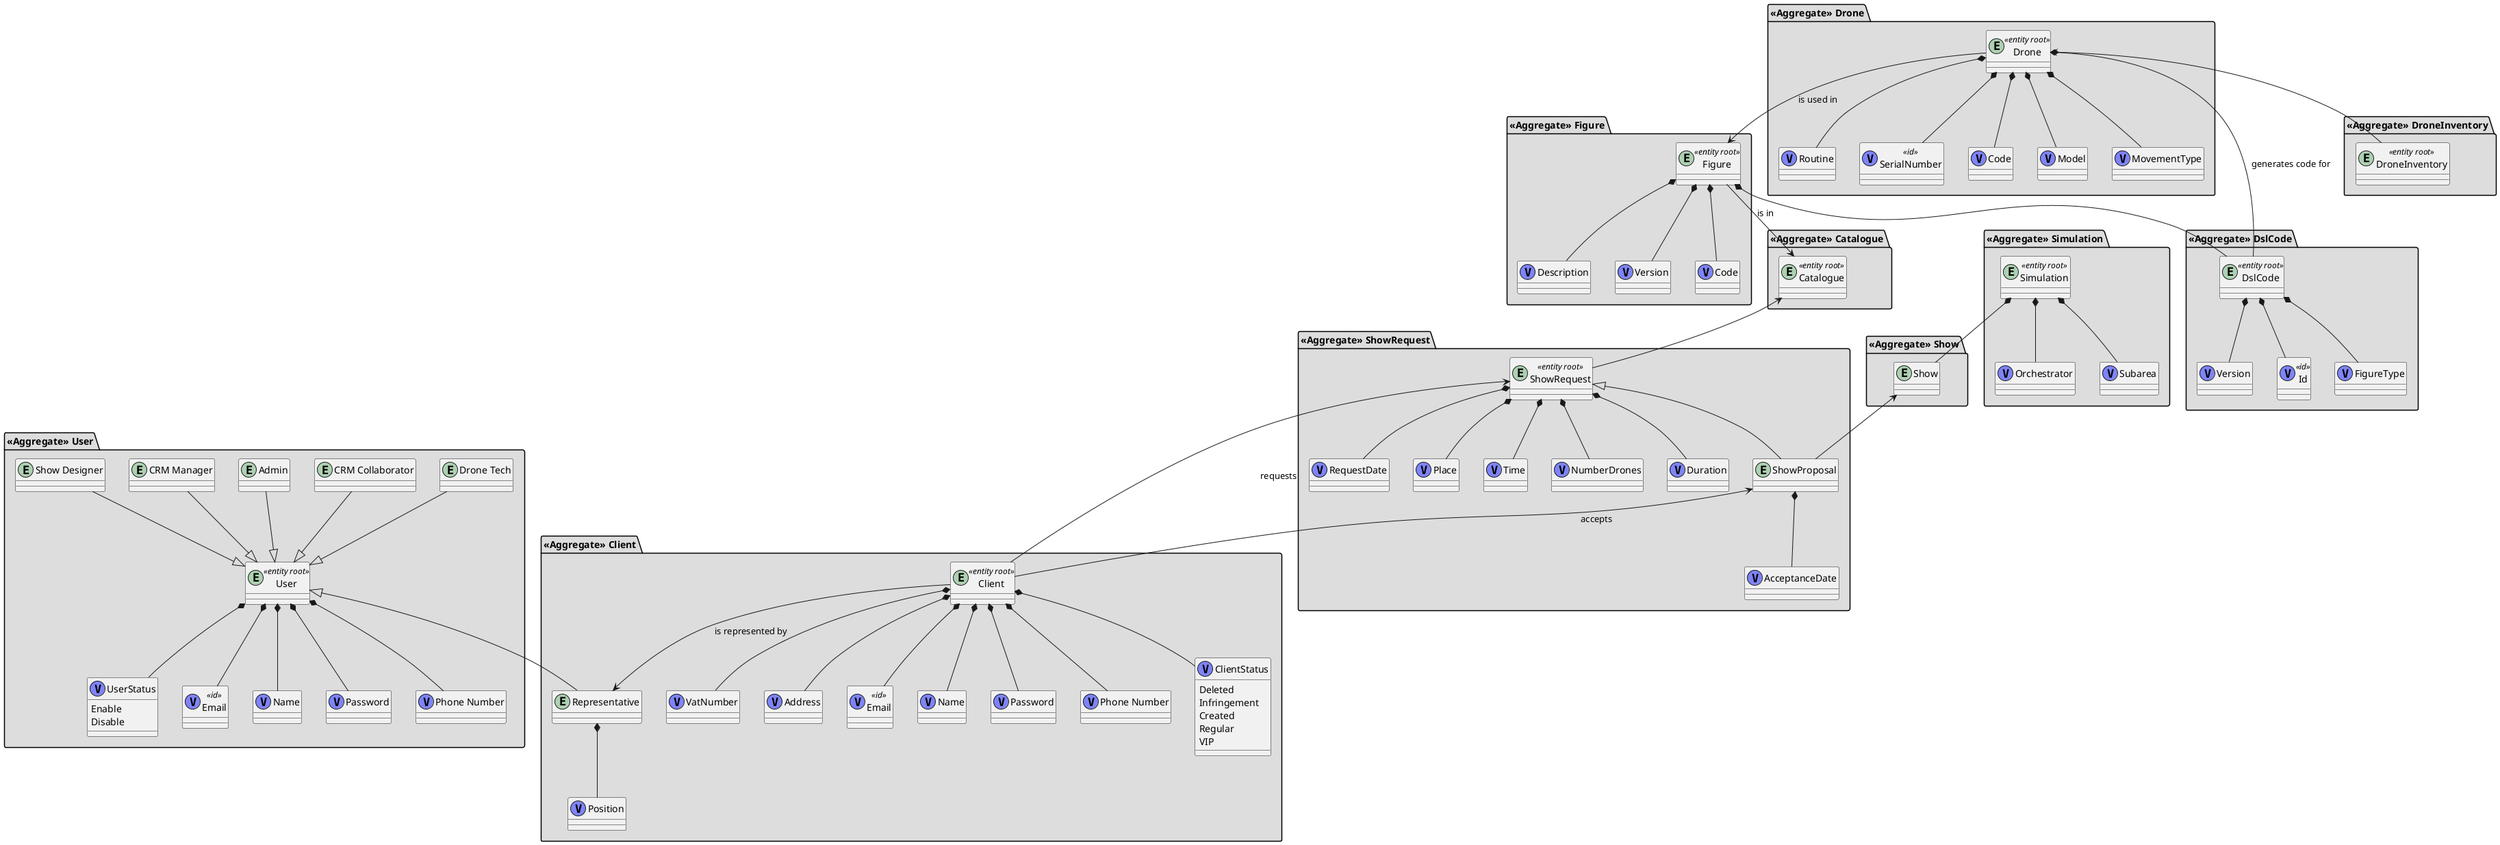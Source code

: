 @startuml

package "**«Aggregate» User**" #DDDDDD {

        entity "User" as entity_user <<entity root>> {
        }

        entity "Show Designer" as entity_showDesigner {
        }
        entity "Admin" as entity_admin {
        }
        entity "CRM Collaborator" as entity_crmcollaborator {
        }
        entity "CRM Manager" as entity_crmManager {
        }
        entity "Drone Tech" as entity_droneTech {
        }
        class "UserStatus" as vObject_userStatus <<(V, #7E84F7)>> {
            Enable
            Disable
        }


        class "Email" as vObject_email <<id>> <<(V, #7E84F7)>> {
        }

        class "Name" as vObject_name <<(V, #7E84F7)>> {
        }

        class "Password" as vObject_password <<(V, #7E84F7)>> {
        }

        class "Phone Number" as vObject_phoneNumber <<(V, #7E84F7)>> {
        }
        entity_user *--down vObject_userStatus

        entity_user <|--up entity_showDesigner
        entity_user <|--up entity_crmManager
        entity_user <|--up entity_admin
        entity_user <|--up entity_crmcollaborator
        entity_user <|--up entity_droneTech
        entity_user *--down vObject_email
        entity_user *--down vObject_password
        entity_user *--down vObject_name
        entity_user *--down vObject_phoneNumber
}




package "**«Aggregate» Client**" #DDDDDD {

        entity "Client" as entity_client <<entity root>> {
        }
        class "VatNumber" as vObject_vatNumber <<(V, #7E84F7)>> {
        }
        class "Address" as vObject_customerAddress <<(V, #7E84F7)>> {
        }
        class "Email" as vObject_email <<id>> <<(V, #7E84F7)>> {
        }

        class "Name" as vObject_name <<(V, #7E84F7)>> {
        }

        class "Password" as vObject_password <<(V, #7E84F7)>> {
        }

        class "Phone Number" as vObject_phoneNumber <<(V, #7E84F7)>> {
        }

        entity "Representative" as entity_repesentative {
        }


        class "Position" as vObject_position <<(V, #7E84F7)>> {
        }

        entity_repesentative *--down vObject_position

        class "ClientStatus" as vObject_clientStatus <<(V, #7E84F7)>> {
                    Deleted
                    Infringement
                    Created
                    Regular
                    VIP
        }

        entity_client *--down vObject_clientStatus
        entity_client *--down vObject_customerAddress
        entity_client *--down vObject_vatNumber
        entity_client *--down vObject_email
        entity_client *--down vObject_name
        entity_client *--down vObject_password
        entity_client *--down vObject_phoneNumber


}

package "**«Aggregate» Drone**" #DDDDDD {

        entity "Drone" as entity_drone <<entity root>> {
        }
        class "Routine" as vObject_routine <<(V, #7E84F7)>> {
        }
        class "SerialNumber" as vObject_serialNumber <<id>> <<(V, #7E84F7)>> {
        }
        class "Code" as vObject_code <<(V, #7E84F7)>> {
        }
        class "Model" as vObject_model <<(V, #7E84F7)>> {
        }
        class "MovementType" as vObject_movementType <<(V, #7E84F7)>> {
        }

        entity_drone *--down vObject_model
        entity_drone *--down vObject_code
        entity_drone *--down vObject_routine
        entity_drone *--down vObject_serialNumber
        entity_drone *--down vObject_movementType
}
package "**«Aggregate» DroneInventory**" #DDDDDD {

    entity "DroneInventory" as entity_droneInventory  <<entity root>> {
    }

}

package "**«Aggregate» ShowRequest**" #DDDDDD {

    entity "ShowRequest" as entity_showRequest  <<entity root>> {
    }
    entity "ShowProposal" as entity_showProposal  {
    }
    class "AcceptanceDate" as vObject_acceptanceDate <<(V, #7E84F7)>> {
    }
    class "RequestDate" as vObject_requestDate <<(V, #7E84F7)>> {
    }
    class "Place" as vObject_showPlace <<(V, #7E84F7)>> {
    }
    class "Time" as vObject_showTime <<(V, #7E84F7)>> {
    }
    class "NumberDrones" as vObject_showNumberDrones <<(V, #7E84F7)>> {
    }
    class "Duration" as vObject_showDuration <<(V, #7E84F7)>> {
    }

    entity_showRequest *--down vObject_showPlace
    entity_showRequest *--down vObject_showTime
    entity_showRequest *--down vObject_showNumberDrones
    entity_showRequest *--down vObject_showDuration

    entity_showRequest *--down vObject_requestDate
    entity_showProposal *--down vObject_acceptanceDate

}

package "**«Aggregate» Show**" #DDDDDD {


    entity "Show" as entity_show    {
    }

}

package "**«Aggregate» Simulation**" #DDDDDD {

    entity "Simulation" as entity_simulation  <<entity root>> {
    }
    class "Orchestrator" as vObject_orchestrator <<(V, #7E84F7)>> {
    }
    class "Subarea" as vObject_subarea <<(V, #7E84F7)>> {
    }

    entity_simulation*--down vObject_orchestrator
    entity_simulation*--down vObject_subarea
}


package "**«Aggregate» Figure**" #DDDDDD {

        entity "Figure" as entity_figure <<entity root>> {
        }
        class "Description" as vObject_description <<(V, #7E84F7)>> {
        }
        class "Version" as vObject_figureVersion <<(V, #7E84F7)>> {
        }

        class "Code" as vObject_code <<(V, #7E84F7)>> {
                }

        entity_figure *--down vObject_description
        entity_figure *--down vObject_figureVersion
        entity_figure *--down vObject_code

}
package "**«Aggregate» DslCode**" #DDDDDD {

    entity "DslCode" as entity_dslCode  <<entity root>> {
    }
    class "Version" as vObject_version <<(V, #7E84F7)>> {
    }
    class "Id" as vObject_id <<id>> <<(V, #7E84F7)>> {
    }
    class "FigureType" as vObject_figureType <<(V, #7E84F7)>> {
    }

    entity_dslCode *--down vObject_version
    entity_dslCode *--down vObject_id
    entity_dslCode *--down vObject_figureType
}

package "**«Aggregate» Catalogue**" #DDDDDD {

    entity "Catalogue" as entity_catalogue <<entity root>> {
    }


}






entity_drone --> entity_figure: "is used in"
entity_drone *--down entity_droneInventory

entity_client --> entity_repesentative: "is represented by"
entity_client ---up> entity_showRequest: "requests"

entity_dslCode --> entity_drone: "generates code for"

entity_figure *-- entity_dslCode
entity_figure --> entity_catalogue: "is in"

entity_catalogue <-- entity_showRequest

entity_simulation *--down entity_show
entity_user <|-- entity_repesentative

entity_client --> entity_showProposal : "accepts"
entity_showRequest <|-- entity_showProposal
entity_show <-- entity_showProposal

@enduml